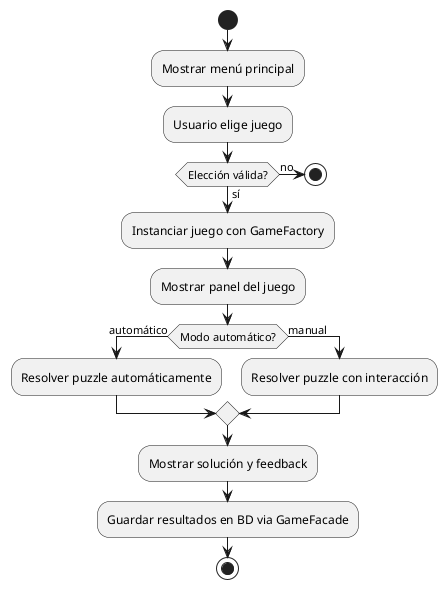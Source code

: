 @startuml
start
:Mostrar menú principal;
:Usuario elige juego;
if (Elección válida?) then (sí)
  :Instanciar juego con GameFactory;
  :Mostrar panel del juego;
  if (Modo automático?) then (automático)
    :Resolver puzzle automáticamente;
  else (manual)
    :Resolver puzzle con interacción;
  endif
  :Mostrar solución y feedback;
  :Guardar resultados en BD via GameFacade;
else (no)
  stop
endif
stop
@enduml